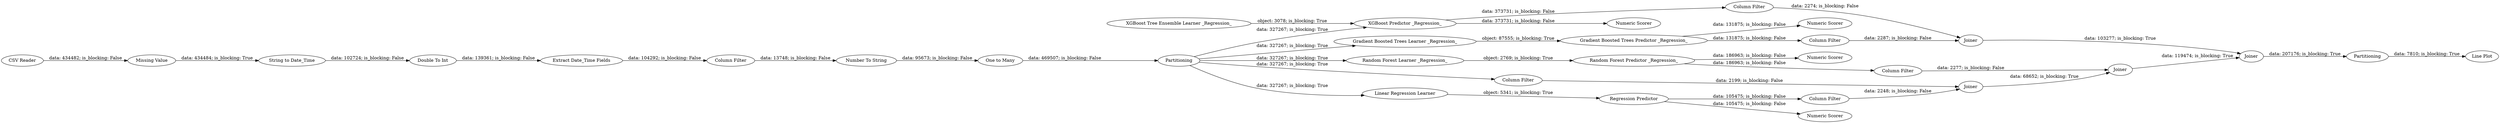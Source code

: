 digraph {
	"5498509403413179114_58" [label="Numeric Scorer"]
	"3170831909511762652_46" [label=Partitioning]
	"4794064420077574888_49" [label="Column Filter"]
	"1464235210545371435_61" [label="Gradient Boosted Trees Predictor _Regression_"]
	"-6881449604805018304_24" [label="Numeric Scorer"]
	"4794064420077574888_50" [label="Numeric Scorer"]
	"3357985224384561023_3" [label="String to Date_Time"]
	"3170831909511762652_52" [label=Joiner]
	"3357985224384561023_2" [label="Extract Date_Time Fields"]
	"4794064420077574888_53" [label="Random Forest Learner _Regression_"]
	"1464235210545371435_60" [label="Gradient Boosted Trees Learner _Regression_"]
	"5498509403413179114_57" [label="Column Filter"]
	"1464235210545371435_62" [label="Column Filter"]
	"3170831909511762652_64" [label=Joiner]
	"3170831909511762652_45" [label="Line Plot"]
	"4794064420077574888_54" [label="Random Forest Predictor _Regression_"]
	"3170831909511762652_39" [label=Joiner]
	"1464235210545371435_63" [label="Numeric Scorer"]
	"3170831909511762652_59" [label=Joiner]
	"3357985224384561023_29" [label="Number To String"]
	"-6881449604805018304_22" [label="Linear Regression Learner"]
	"3357985224384561023_4" [label="Column Filter"]
	"-6881449604805018304_23" [label="Regression Predictor"]
	"3357985224384561023_31" [label="One to Many"]
	"3357985224384561023_5" [label="Missing Value"]
	"3170831909511762652_40" [label="Column Filter"]
	"5498509403413179114_55" [label="XGBoost Predictor _Regression_"]
	"3357985224384561023_10" [label=Partitioning]
	"-6881449604805018304_34" [label="Column Filter"]
	"5498509403413179114_56" [label="XGBoost Tree Ensemble Learner _Regression_"]
	"3357985224384561023_32" [label="Double To Int"]
	"3170831909511762652_1" [label="CSV Reader"]
	"3357985224384561023_10" -> "-6881449604805018304_22" [label="data: 327267; is_blocking: True"]
	"1464235210545371435_62" -> "3170831909511762652_64" [label="data: 2287; is_blocking: False"]
	"4794064420077574888_49" -> "3170831909511762652_52" [label="data: 2277; is_blocking: False"]
	"3357985224384561023_31" -> "3357985224384561023_10" [label="data: 469507; is_blocking: False"]
	"3357985224384561023_10" -> "3170831909511762652_40" [label="data: 327267; is_blocking: True"]
	"3357985224384561023_29" -> "3357985224384561023_31" [label="data: 95673; is_blocking: False"]
	"5498509403413179114_55" -> "5498509403413179114_57" [label="data: 373731; is_blocking: False"]
	"4794064420077574888_53" -> "4794064420077574888_54" [label="object: 2769; is_blocking: True"]
	"3170831909511762652_40" -> "3170831909511762652_39" [label="data: 2199; is_blocking: False"]
	"3357985224384561023_10" -> "5498509403413179114_55" [label="data: 327267; is_blocking: True"]
	"3357985224384561023_2" -> "3357985224384561023_4" [label="data: 104292; is_blocking: False"]
	"3170831909511762652_59" -> "3170831909511762652_46" [label="data: 207176; is_blocking: True"]
	"3170831909511762652_46" -> "3170831909511762652_45" [label="data: 7810; is_blocking: True"]
	"4794064420077574888_54" -> "4794064420077574888_49" [label="data: 186963; is_blocking: False"]
	"3170831909511762652_64" -> "3170831909511762652_59" [label="data: 103277; is_blocking: True"]
	"3170831909511762652_39" -> "3170831909511762652_52" [label="data: 68652; is_blocking: True"]
	"3170831909511762652_1" -> "3357985224384561023_5" [label="data: 434482; is_blocking: False"]
	"3170831909511762652_52" -> "3170831909511762652_59" [label="data: 119474; is_blocking: True"]
	"5498509403413179114_57" -> "3170831909511762652_64" [label="data: 2274; is_blocking: False"]
	"-6881449604805018304_22" -> "-6881449604805018304_23" [label="object: 5341; is_blocking: True"]
	"4794064420077574888_54" -> "4794064420077574888_50" [label="data: 186963; is_blocking: False"]
	"-6881449604805018304_23" -> "-6881449604805018304_34" [label="data: 105475; is_blocking: False"]
	"5498509403413179114_56" -> "5498509403413179114_55" [label="object: 3078; is_blocking: True"]
	"3357985224384561023_32" -> "3357985224384561023_2" [label="data: 139361; is_blocking: False"]
	"-6881449604805018304_34" -> "3170831909511762652_39" [label="data: 2248; is_blocking: False"]
	"3357985224384561023_3" -> "3357985224384561023_32" [label="data: 102724; is_blocking: False"]
	"3357985224384561023_5" -> "3357985224384561023_3" [label="data: 434484; is_blocking: True"]
	"1464235210545371435_61" -> "1464235210545371435_62" [label="data: 131875; is_blocking: False"]
	"5498509403413179114_55" -> "5498509403413179114_58" [label="data: 373731; is_blocking: False"]
	"3357985224384561023_4" -> "3357985224384561023_29" [label="data: 13748; is_blocking: False"]
	"1464235210545371435_60" -> "1464235210545371435_61" [label="object: 87555; is_blocking: True"]
	"3357985224384561023_10" -> "4794064420077574888_53" [label="data: 327267; is_blocking: True"]
	"1464235210545371435_61" -> "1464235210545371435_63" [label="data: 131875; is_blocking: False"]
	"3357985224384561023_10" -> "1464235210545371435_60" [label="data: 327267; is_blocking: True"]
	"-6881449604805018304_23" -> "-6881449604805018304_24" [label="data: 105475; is_blocking: False"]
	rankdir=LR
}
